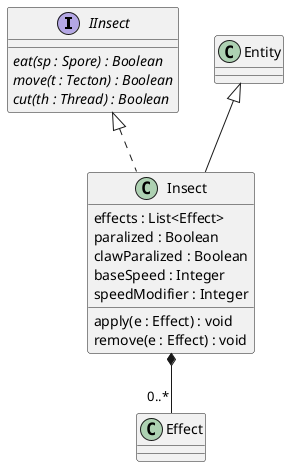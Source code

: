 @startuml insect

interface IInsect{
    {abstract} eat(sp : Spore) : Boolean
    {abstract} move(t : Tecton) : Boolean
    {abstract} cut(th : Thread) : Boolean
}

Insect *-- "0..*" Effect
class Insect extends Entity implements IInsect{
    effects : List<Effect>
    paralized : Boolean
    clawParalized : Boolean
    baseSpeed : Integer
    speedModifier : Integer
    apply(e : Effect) : void
    remove(e : Effect) : void
}

@enduml
